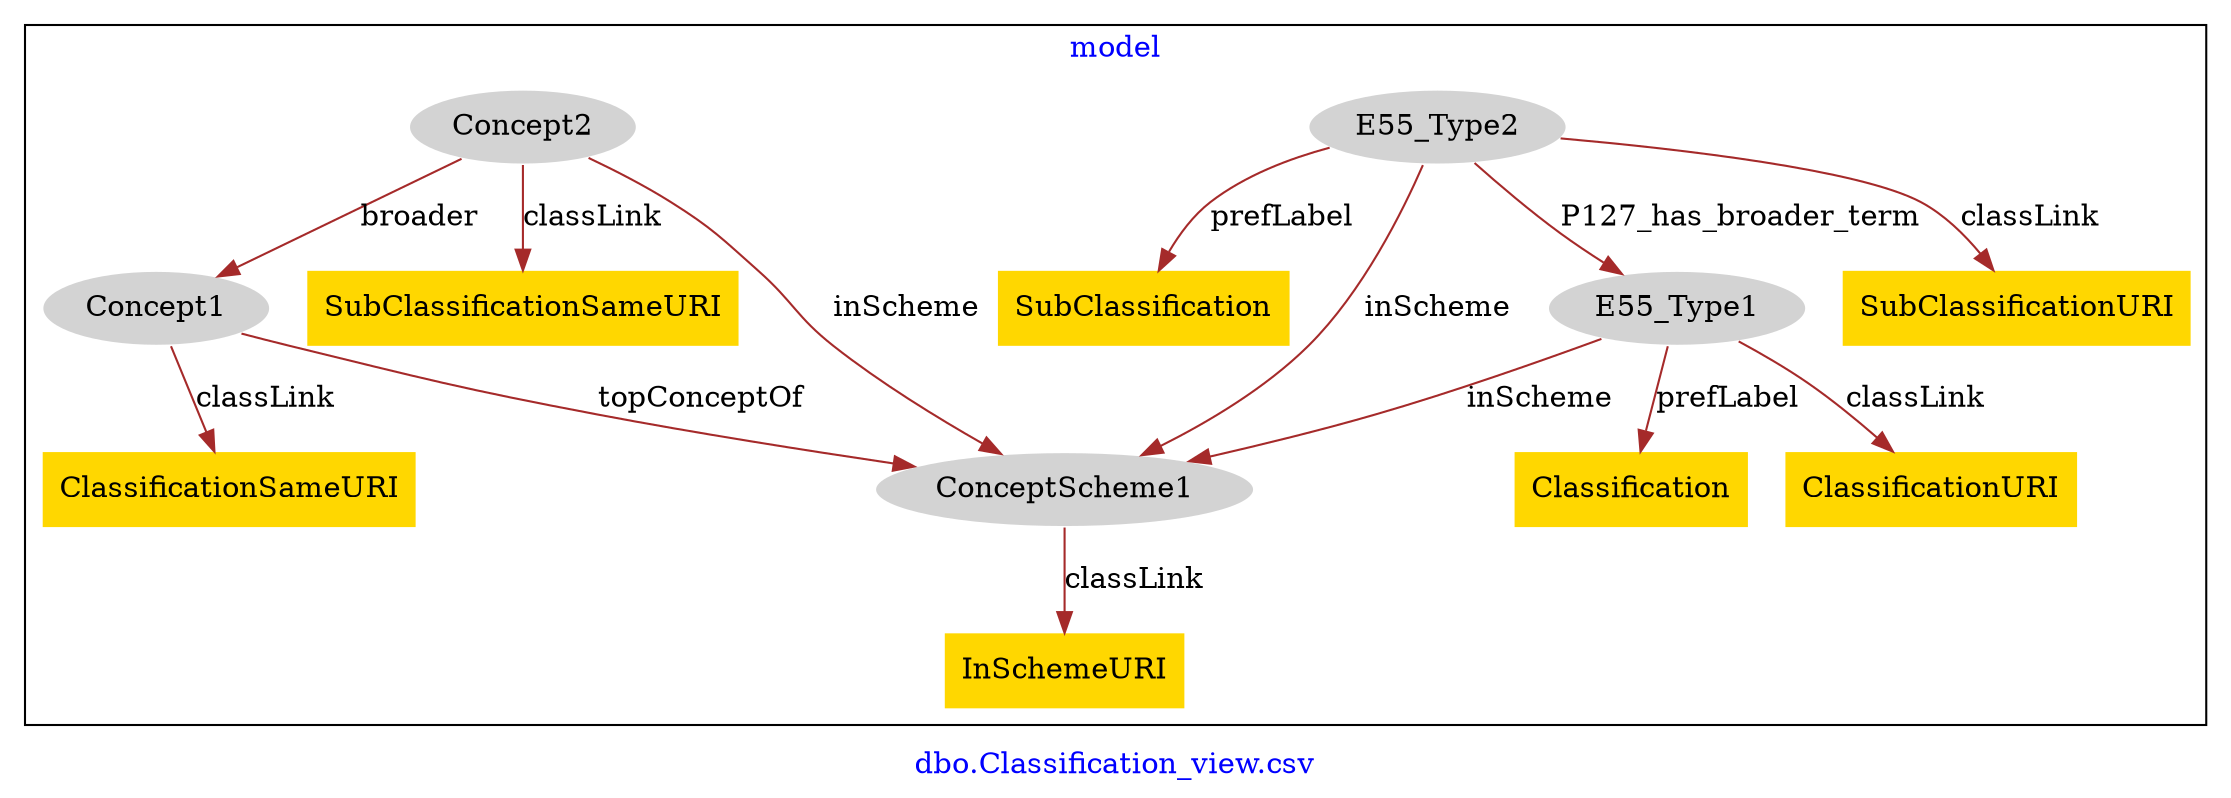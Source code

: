 digraph n0 {
fontcolor="blue"
remincross="true"
label="dbo.Classification_view.csv"
subgraph cluster {
label="model"
n2[style="filled",color="white",fillcolor="lightgray",label="E55_Type1"];
n3[shape="plaintext",style="filled",fillcolor="gold",label="ClassificationURI"];
n4[style="filled",color="white",fillcolor="lightgray",label="ConceptScheme1"];
n5[shape="plaintext",style="filled",fillcolor="gold",label="Classification"];
n6[style="filled",color="white",fillcolor="lightgray",label="E55_Type2"];
n7[shape="plaintext",style="filled",fillcolor="gold",label="SubClassificationURI"];
n8[shape="plaintext",style="filled",fillcolor="gold",label="SubClassification"];
n9[style="filled",color="white",fillcolor="lightgray",label="Concept1"];
n10[shape="plaintext",style="filled",fillcolor="gold",label="ClassificationSameURI"];
n11[style="filled",color="white",fillcolor="lightgray",label="Concept2"];
n12[shape="plaintext",style="filled",fillcolor="gold",label="SubClassificationSameURI"];
n13[shape="plaintext",style="filled",fillcolor="gold",label="InSchemeURI"];
}
n2 -> n3[color="brown",fontcolor="black",label="classLink"]
n2 -> n4[color="brown",fontcolor="black",label="inScheme"]
n2 -> n5[color="brown",fontcolor="black",label="prefLabel"]
n6 -> n7[color="brown",fontcolor="black",label="classLink"]
n6 -> n4[color="brown",fontcolor="black",label="inScheme"]
n6 -> n8[color="brown",fontcolor="black",label="prefLabel"]
n9 -> n10[color="brown",fontcolor="black",label="classLink"]
n9 -> n4[color="brown",fontcolor="black",label="topConceptOf"]
n11 -> n12[color="brown",fontcolor="black",label="classLink"]
n11 -> n4[color="brown",fontcolor="black",label="inScheme"]
n4 -> n13[color="brown",fontcolor="black",label="classLink"]
n11 -> n9[color="brown",fontcolor="black",label="broader"]
n6 -> n2[color="brown",fontcolor="black",label="P127_has_broader_term"]
}
